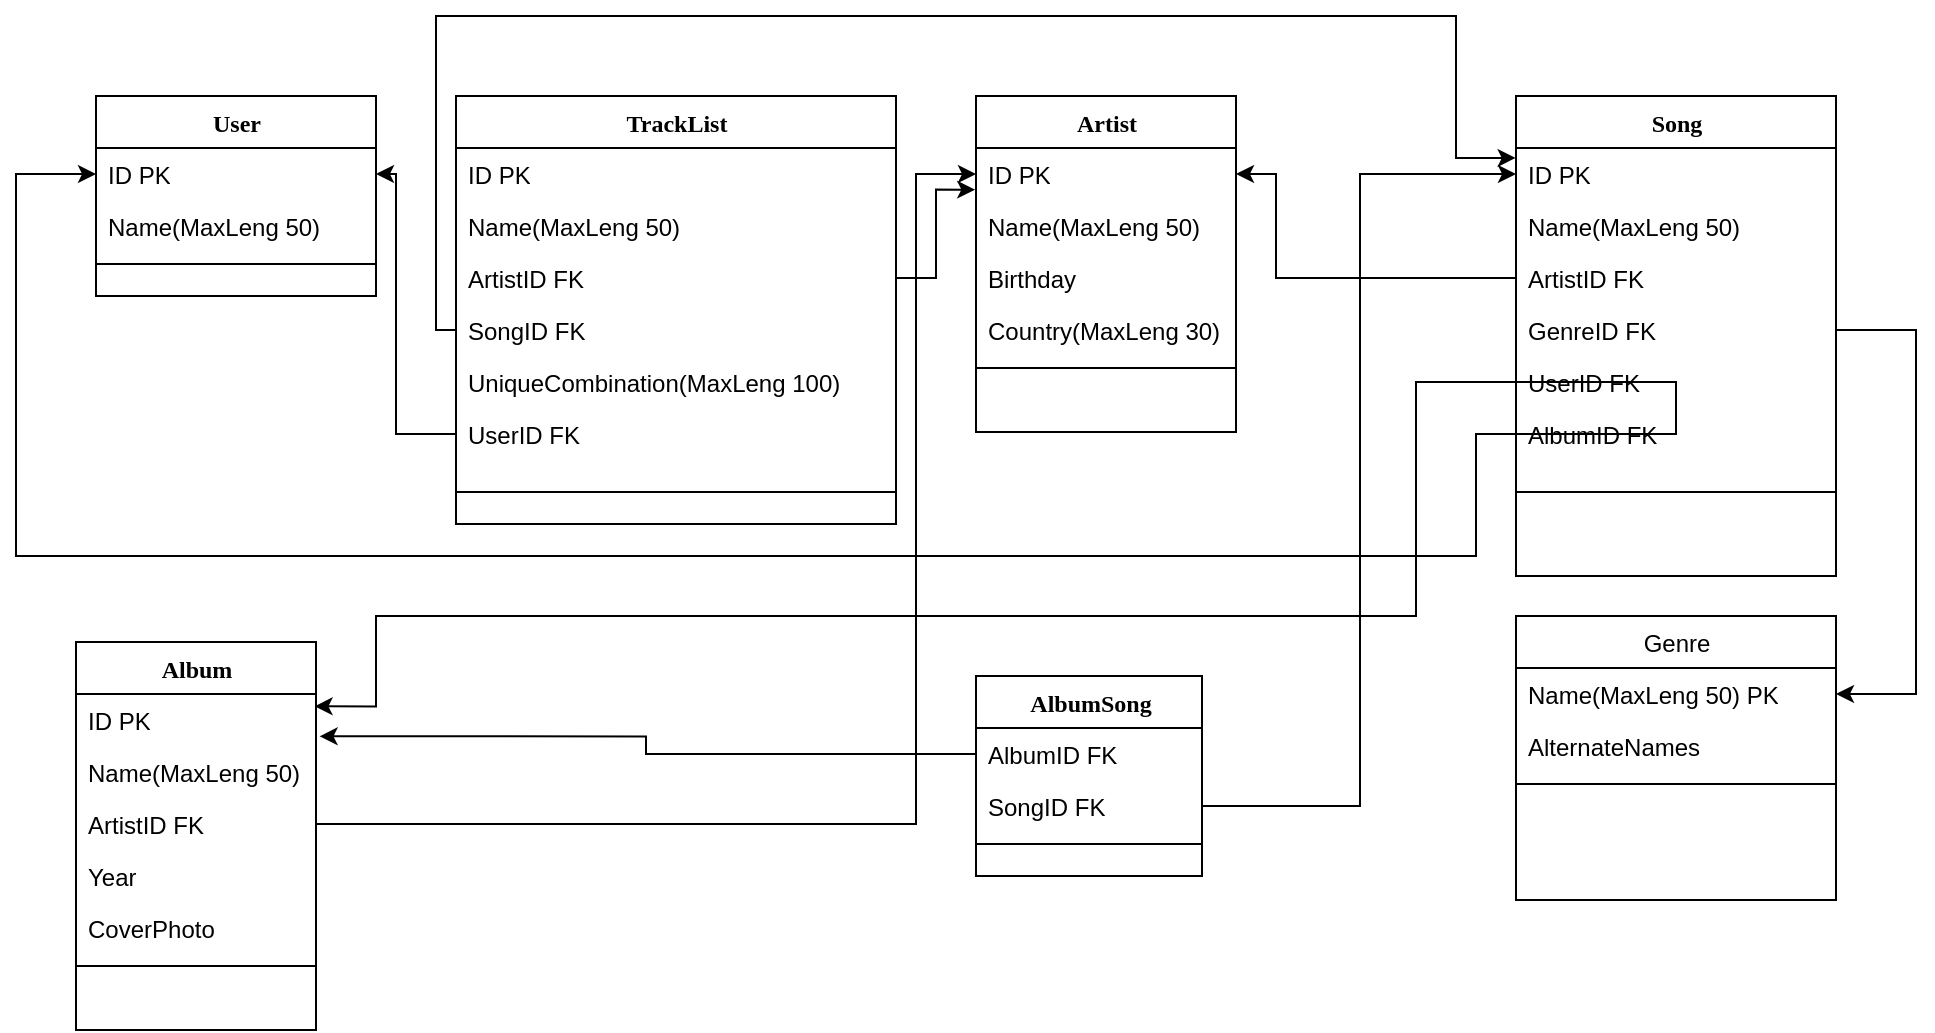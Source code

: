 <mxfile version="15.4.0" type="device"><diagram id="C5RBs43oDa-KdzZeNtuy" name="Page-1"><mxGraphModel dx="1112" dy="1769" grid="1" gridSize="10" guides="1" tooltips="1" connect="1" arrows="1" fold="1" page="1" pageScale="1" pageWidth="827" pageHeight="1169" math="0" shadow="0"><root><mxCell id="WIyWlLk6GJQsqaUBKTNV-0"/><mxCell id="WIyWlLk6GJQsqaUBKTNV-1" parent="WIyWlLk6GJQsqaUBKTNV-0"/><mxCell id="GbP-QJ0fSUSyQ376UGX5-36" value="User" style="swimlane;html=1;fontStyle=1;align=center;verticalAlign=top;childLayout=stackLayout;horizontal=1;startSize=26;horizontalStack=0;resizeParent=1;resizeLast=0;collapsible=1;marginBottom=0;swimlaneFillColor=#ffffff;rounded=0;shadow=0;comic=0;labelBackgroundColor=none;strokeWidth=1;fillColor=none;fontFamily=Verdana;fontSize=12" parent="WIyWlLk6GJQsqaUBKTNV-1" vertex="1"><mxGeometry x="320" y="-420" width="140" height="100" as="geometry"/></mxCell><mxCell id="GbP-QJ0fSUSyQ376UGX5-37" value="ID PK" style="text;html=1;strokeColor=none;fillColor=none;align=left;verticalAlign=top;spacingLeft=4;spacingRight=4;whiteSpace=wrap;overflow=hidden;rotatable=0;points=[[0,0.5],[1,0.5]];portConstraint=eastwest;" parent="GbP-QJ0fSUSyQ376UGX5-36" vertex="1"><mxGeometry y="26" width="140" height="26" as="geometry"/></mxCell><mxCell id="GbP-QJ0fSUSyQ376UGX5-38" value="Name(MaxLeng 50)" style="text;html=1;strokeColor=none;fillColor=none;align=left;verticalAlign=top;spacingLeft=4;spacingRight=4;whiteSpace=wrap;overflow=hidden;rotatable=0;points=[[0,0.5],[1,0.5]];portConstraint=eastwest;" parent="GbP-QJ0fSUSyQ376UGX5-36" vertex="1"><mxGeometry y="52" width="140" height="26" as="geometry"/></mxCell><mxCell id="GbP-QJ0fSUSyQ376UGX5-40" value="" style="line;html=1;strokeWidth=1;fillColor=none;align=left;verticalAlign=middle;spacingTop=-1;spacingLeft=3;spacingRight=3;rotatable=0;labelPosition=right;points=[];portConstraint=eastwest;" parent="GbP-QJ0fSUSyQ376UGX5-36" vertex="1"><mxGeometry y="78" width="140" height="12" as="geometry"/></mxCell><mxCell id="rVJdWZX9WofiVizOe1Ku-0" value="TrackList" style="swimlane;html=1;fontStyle=1;align=center;verticalAlign=top;childLayout=stackLayout;horizontal=1;startSize=26;horizontalStack=0;resizeParent=1;resizeLast=0;collapsible=1;marginBottom=0;swimlaneFillColor=#ffffff;rounded=0;shadow=0;comic=0;labelBackgroundColor=none;strokeWidth=1;fillColor=none;fontFamily=Verdana;fontSize=12" parent="WIyWlLk6GJQsqaUBKTNV-1" vertex="1"><mxGeometry x="500" y="-420" width="220" height="214" as="geometry"/></mxCell><mxCell id="rVJdWZX9WofiVizOe1Ku-1" value="ID PK" style="text;html=1;strokeColor=none;fillColor=none;align=left;verticalAlign=top;spacingLeft=4;spacingRight=4;whiteSpace=wrap;overflow=hidden;rotatable=0;points=[[0,0.5],[1,0.5]];portConstraint=eastwest;" parent="rVJdWZX9WofiVizOe1Ku-0" vertex="1"><mxGeometry y="26" width="220" height="26" as="geometry"/></mxCell><mxCell id="rVJdWZX9WofiVizOe1Ku-64" value="Name(MaxLeng 50)" style="text;html=1;strokeColor=none;fillColor=none;align=left;verticalAlign=top;spacingLeft=4;spacingRight=4;whiteSpace=wrap;overflow=hidden;rotatable=0;points=[[0,0.5],[1,0.5]];portConstraint=eastwest;" parent="rVJdWZX9WofiVizOe1Ku-0" vertex="1"><mxGeometry y="52" width="220" height="26" as="geometry"/></mxCell><mxCell id="rVJdWZX9WofiVizOe1Ku-4" value="ArtistID FK" style="text;html=1;strokeColor=none;fillColor=none;align=left;verticalAlign=top;spacingLeft=4;spacingRight=4;whiteSpace=wrap;overflow=hidden;rotatable=0;points=[[0,0.5],[1,0.5]];portConstraint=eastwest;" parent="rVJdWZX9WofiVizOe1Ku-0" vertex="1"><mxGeometry y="78" width="220" height="26" as="geometry"/></mxCell><mxCell id="rVJdWZX9WofiVizOe1Ku-5" value="SongID FK" style="text;html=1;strokeColor=none;fillColor=none;align=left;verticalAlign=top;spacingLeft=4;spacingRight=4;whiteSpace=wrap;overflow=hidden;rotatable=0;points=[[0,0.5],[1,0.5]];portConstraint=eastwest;" parent="rVJdWZX9WofiVizOe1Ku-0" vertex="1"><mxGeometry y="104" width="220" height="26" as="geometry"/></mxCell><mxCell id="rVJdWZX9WofiVizOe1Ku-6" value="UniqueCombination(MaxLeng 100)" style="text;html=1;strokeColor=none;fillColor=none;align=left;verticalAlign=top;spacingLeft=4;spacingRight=4;whiteSpace=wrap;overflow=hidden;rotatable=0;points=[[0,0.5],[1,0.5]];portConstraint=eastwest;" parent="rVJdWZX9WofiVizOe1Ku-0" vertex="1"><mxGeometry y="130" width="220" height="26" as="geometry"/></mxCell><mxCell id="rVJdWZX9WofiVizOe1Ku-7" value="UserID FK" style="text;html=1;strokeColor=none;fillColor=none;align=left;verticalAlign=top;spacingLeft=4;spacingRight=4;whiteSpace=wrap;overflow=hidden;rotatable=0;points=[[0,0.5],[1,0.5]];portConstraint=eastwest;" parent="rVJdWZX9WofiVizOe1Ku-0" vertex="1"><mxGeometry y="156" width="220" height="26" as="geometry"/></mxCell><mxCell id="rVJdWZX9WofiVizOe1Ku-3" value="" style="line;html=1;strokeWidth=1;fillColor=none;align=left;verticalAlign=middle;spacingTop=-1;spacingLeft=3;spacingRight=3;rotatable=0;labelPosition=right;points=[];portConstraint=eastwest;" parent="rVJdWZX9WofiVizOe1Ku-0" vertex="1"><mxGeometry y="182" width="220" height="32" as="geometry"/></mxCell><mxCell id="rVJdWZX9WofiVizOe1Ku-8" value="Album" style="swimlane;html=1;fontStyle=1;align=center;verticalAlign=top;childLayout=stackLayout;horizontal=1;startSize=26;horizontalStack=0;resizeParent=1;resizeLast=0;collapsible=1;marginBottom=0;swimlaneFillColor=#ffffff;rounded=0;shadow=0;comic=0;labelBackgroundColor=none;strokeWidth=1;fillColor=none;fontFamily=Verdana;fontSize=12" parent="WIyWlLk6GJQsqaUBKTNV-1" vertex="1"><mxGeometry x="310" y="-147" width="120" height="194" as="geometry"/></mxCell><mxCell id="rVJdWZX9WofiVizOe1Ku-9" value="ID PK" style="text;html=1;strokeColor=none;fillColor=none;align=left;verticalAlign=top;spacingLeft=4;spacingRight=4;whiteSpace=wrap;overflow=hidden;rotatable=0;points=[[0,0.5],[1,0.5]];portConstraint=eastwest;" parent="rVJdWZX9WofiVizOe1Ku-8" vertex="1"><mxGeometry y="26" width="120" height="26" as="geometry"/></mxCell><mxCell id="rVJdWZX9WofiVizOe1Ku-68" value="Name(MaxLeng 50)" style="text;html=1;strokeColor=none;fillColor=none;align=left;verticalAlign=top;spacingLeft=4;spacingRight=4;whiteSpace=wrap;overflow=hidden;rotatable=0;points=[[0,0.5],[1,0.5]];portConstraint=eastwest;" parent="rVJdWZX9WofiVizOe1Ku-8" vertex="1"><mxGeometry y="52" width="120" height="26" as="geometry"/></mxCell><mxCell id="rVJdWZX9WofiVizOe1Ku-12" value="ArtistID FK" style="text;html=1;strokeColor=none;fillColor=none;align=left;verticalAlign=top;spacingLeft=4;spacingRight=4;whiteSpace=wrap;overflow=hidden;rotatable=0;points=[[0,0.5],[1,0.5]];portConstraint=eastwest;" parent="rVJdWZX9WofiVizOe1Ku-8" vertex="1"><mxGeometry y="78" width="120" height="26" as="geometry"/></mxCell><mxCell id="rVJdWZX9WofiVizOe1Ku-13" value="Year" style="text;html=1;strokeColor=none;fillColor=none;align=left;verticalAlign=top;spacingLeft=4;spacingRight=4;whiteSpace=wrap;overflow=hidden;rotatable=0;points=[[0,0.5],[1,0.5]];portConstraint=eastwest;" parent="rVJdWZX9WofiVizOe1Ku-8" vertex="1"><mxGeometry y="104" width="120" height="26" as="geometry"/></mxCell><mxCell id="rVJdWZX9WofiVizOe1Ku-14" value="CoverPhoto" style="text;html=1;strokeColor=none;fillColor=none;align=left;verticalAlign=top;spacingLeft=4;spacingRight=4;whiteSpace=wrap;overflow=hidden;rotatable=0;points=[[0,0.5],[1,0.5]];portConstraint=eastwest;" parent="rVJdWZX9WofiVizOe1Ku-8" vertex="1"><mxGeometry y="130" width="120" height="26" as="geometry"/></mxCell><mxCell id="rVJdWZX9WofiVizOe1Ku-11" value="" style="line;html=1;strokeWidth=1;fillColor=none;align=left;verticalAlign=middle;spacingTop=-1;spacingLeft=3;spacingRight=3;rotatable=0;labelPosition=right;points=[];portConstraint=eastwest;" parent="rVJdWZX9WofiVizOe1Ku-8" vertex="1"><mxGeometry y="156" width="120" height="12" as="geometry"/></mxCell><mxCell id="rVJdWZX9WofiVizOe1Ku-15" value="Artist" style="swimlane;html=1;fontStyle=1;align=center;verticalAlign=top;childLayout=stackLayout;horizontal=1;startSize=26;horizontalStack=0;resizeParent=1;resizeLast=0;collapsible=1;marginBottom=0;swimlaneFillColor=#ffffff;rounded=0;shadow=0;comic=0;labelBackgroundColor=none;strokeWidth=1;fillColor=none;fontFamily=Verdana;fontSize=12" parent="WIyWlLk6GJQsqaUBKTNV-1" vertex="1"><mxGeometry x="760" y="-420" width="130" height="168" as="geometry"/></mxCell><mxCell id="rVJdWZX9WofiVizOe1Ku-16" value="ID PK" style="text;html=1;strokeColor=none;fillColor=none;align=left;verticalAlign=top;spacingLeft=4;spacingRight=4;whiteSpace=wrap;overflow=hidden;rotatable=0;points=[[0,0.5],[1,0.5]];portConstraint=eastwest;" parent="rVJdWZX9WofiVizOe1Ku-15" vertex="1"><mxGeometry y="26" width="130" height="26" as="geometry"/></mxCell><mxCell id="rVJdWZX9WofiVizOe1Ku-65" value="Name(MaxLeng 50)" style="text;html=1;strokeColor=none;fillColor=none;align=left;verticalAlign=top;spacingLeft=4;spacingRight=4;whiteSpace=wrap;overflow=hidden;rotatable=0;points=[[0,0.5],[1,0.5]];portConstraint=eastwest;" parent="rVJdWZX9WofiVizOe1Ku-15" vertex="1"><mxGeometry y="52" width="130" height="26" as="geometry"/></mxCell><mxCell id="rVJdWZX9WofiVizOe1Ku-19" value="Birthday" style="text;html=1;strokeColor=none;fillColor=none;align=left;verticalAlign=top;spacingLeft=4;spacingRight=4;whiteSpace=wrap;overflow=hidden;rotatable=0;points=[[0,0.5],[1,0.5]];portConstraint=eastwest;" parent="rVJdWZX9WofiVizOe1Ku-15" vertex="1"><mxGeometry y="78" width="130" height="26" as="geometry"/></mxCell><mxCell id="rVJdWZX9WofiVizOe1Ku-20" value="Country(MaxLeng 30)" style="text;html=1;strokeColor=none;fillColor=none;align=left;verticalAlign=top;spacingLeft=4;spacingRight=4;whiteSpace=wrap;overflow=hidden;rotatable=0;points=[[0,0.5],[1,0.5]];portConstraint=eastwest;" parent="rVJdWZX9WofiVizOe1Ku-15" vertex="1"><mxGeometry y="104" width="130" height="26" as="geometry"/></mxCell><mxCell id="rVJdWZX9WofiVizOe1Ku-21" value="" style="line;html=1;strokeWidth=1;fillColor=none;align=left;verticalAlign=middle;spacingTop=-1;spacingLeft=3;spacingRight=3;rotatable=0;labelPosition=right;points=[];portConstraint=eastwest;" parent="rVJdWZX9WofiVizOe1Ku-15" vertex="1"><mxGeometry y="130" width="130" height="12" as="geometry"/></mxCell><mxCell id="rVJdWZX9WofiVizOe1Ku-22" value="AlbumSong" style="swimlane;html=1;fontStyle=1;align=center;verticalAlign=top;childLayout=stackLayout;horizontal=1;startSize=26;horizontalStack=0;resizeParent=1;resizeLast=0;collapsible=1;marginBottom=0;swimlaneFillColor=#ffffff;rounded=0;shadow=0;comic=0;labelBackgroundColor=none;strokeWidth=1;fillColor=none;fontFamily=Verdana;fontSize=12" parent="WIyWlLk6GJQsqaUBKTNV-1" vertex="1"><mxGeometry x="760" y="-130" width="113" height="100" as="geometry"/></mxCell><mxCell id="rVJdWZX9WofiVizOe1Ku-23" value="AlbumID FK" style="text;html=1;strokeColor=none;fillColor=none;align=left;verticalAlign=top;spacingLeft=4;spacingRight=4;whiteSpace=wrap;overflow=hidden;rotatable=0;points=[[0,0.5],[1,0.5]];portConstraint=eastwest;" parent="rVJdWZX9WofiVizOe1Ku-22" vertex="1"><mxGeometry y="26" width="113" height="26" as="geometry"/></mxCell><mxCell id="rVJdWZX9WofiVizOe1Ku-24" value="SongID FK" style="text;html=1;strokeColor=none;fillColor=none;align=left;verticalAlign=top;spacingLeft=4;spacingRight=4;whiteSpace=wrap;overflow=hidden;rotatable=0;points=[[0,0.5],[1,0.5]];portConstraint=eastwest;" parent="rVJdWZX9WofiVizOe1Ku-22" vertex="1"><mxGeometry y="52" width="113" height="26" as="geometry"/></mxCell><mxCell id="rVJdWZX9WofiVizOe1Ku-28" value="" style="line;html=1;strokeWidth=1;fillColor=none;align=left;verticalAlign=middle;spacingTop=-1;spacingLeft=3;spacingRight=3;rotatable=0;labelPosition=right;points=[];portConstraint=eastwest;" parent="rVJdWZX9WofiVizOe1Ku-22" vertex="1"><mxGeometry y="78" width="113" height="12" as="geometry"/></mxCell><mxCell id="rVJdWZX9WofiVizOe1Ku-29" value="Song" style="swimlane;html=1;fontStyle=1;align=center;verticalAlign=top;childLayout=stackLayout;horizontal=1;startSize=26;horizontalStack=0;resizeParent=1;resizeLast=0;collapsible=1;marginBottom=0;swimlaneFillColor=#ffffff;rounded=0;shadow=0;comic=0;labelBackgroundColor=none;strokeWidth=1;fillColor=none;fontFamily=Verdana;fontSize=12" parent="WIyWlLk6GJQsqaUBKTNV-1" vertex="1"><mxGeometry x="1030" y="-420" width="160" height="240" as="geometry"><mxRectangle x="1030" y="-420" width="70" height="26" as="alternateBounds"/></mxGeometry></mxCell><mxCell id="rVJdWZX9WofiVizOe1Ku-30" value="ID PK" style="text;html=1;strokeColor=none;fillColor=none;align=left;verticalAlign=top;spacingLeft=4;spacingRight=4;whiteSpace=wrap;overflow=hidden;rotatable=0;points=[[0,0.5],[1,0.5]];portConstraint=eastwest;" parent="rVJdWZX9WofiVizOe1Ku-29" vertex="1"><mxGeometry y="26" width="160" height="26" as="geometry"/></mxCell><mxCell id="rVJdWZX9WofiVizOe1Ku-66" value="Name(MaxLeng 50)" style="text;html=1;strokeColor=none;fillColor=none;align=left;verticalAlign=top;spacingLeft=4;spacingRight=4;whiteSpace=wrap;overflow=hidden;rotatable=0;points=[[0,0.5],[1,0.5]];portConstraint=eastwest;" parent="rVJdWZX9WofiVizOe1Ku-29" vertex="1"><mxGeometry y="52" width="160" height="26" as="geometry"/></mxCell><mxCell id="rVJdWZX9WofiVizOe1Ku-32" value="ArtistID FK" style="text;html=1;strokeColor=none;fillColor=none;align=left;verticalAlign=top;spacingLeft=4;spacingRight=4;whiteSpace=wrap;overflow=hidden;rotatable=0;points=[[0,0.5],[1,0.5]];portConstraint=eastwest;" parent="rVJdWZX9WofiVizOe1Ku-29" vertex="1"><mxGeometry y="78" width="160" height="26" as="geometry"/></mxCell><mxCell id="rVJdWZX9WofiVizOe1Ku-34" value="GenreID FK" style="text;html=1;strokeColor=none;fillColor=none;align=left;verticalAlign=top;spacingLeft=4;spacingRight=4;whiteSpace=wrap;overflow=hidden;rotatable=0;points=[[0,0.5],[1,0.5]];portConstraint=eastwest;" parent="rVJdWZX9WofiVizOe1Ku-29" vertex="1"><mxGeometry y="104" width="160" height="26" as="geometry"/></mxCell><mxCell id="rVJdWZX9WofiVizOe1Ku-35" value="UserID FK" style="text;html=1;strokeColor=none;fillColor=none;align=left;verticalAlign=top;spacingLeft=4;spacingRight=4;whiteSpace=wrap;overflow=hidden;rotatable=0;points=[[0,0.5],[1,0.5]];portConstraint=eastwest;" parent="rVJdWZX9WofiVizOe1Ku-29" vertex="1"><mxGeometry y="130" width="160" height="26" as="geometry"/></mxCell><mxCell id="rVJdWZX9WofiVizOe1Ku-37" value="AlbumID FK" style="text;html=1;strokeColor=none;fillColor=none;align=left;verticalAlign=top;spacingLeft=4;spacingRight=4;whiteSpace=wrap;overflow=hidden;rotatable=0;points=[[0,0.5],[1,0.5]];portConstraint=eastwest;" parent="rVJdWZX9WofiVizOe1Ku-29" vertex="1"><mxGeometry y="156" width="160" height="26" as="geometry"/></mxCell><mxCell id="rVJdWZX9WofiVizOe1Ku-36" value="" style="line;html=1;strokeWidth=1;fillColor=none;align=left;verticalAlign=middle;spacingTop=-1;spacingLeft=3;spacingRight=3;rotatable=0;labelPosition=right;points=[];portConstraint=eastwest;" parent="rVJdWZX9WofiVizOe1Ku-29" vertex="1"><mxGeometry y="182" width="160" height="32" as="geometry"/></mxCell><mxCell id="rVJdWZX9WofiVizOe1Ku-38" value="&lt;span style=&quot;font-family: &amp;#34;helvetica&amp;#34; ; font-weight: 400 ; text-align: left&quot;&gt;Genre&lt;/span&gt;" style="swimlane;html=1;fontStyle=1;align=center;verticalAlign=top;childLayout=stackLayout;horizontal=1;startSize=26;horizontalStack=0;resizeParent=1;resizeLast=0;collapsible=1;marginBottom=0;swimlaneFillColor=#ffffff;rounded=0;shadow=0;comic=0;labelBackgroundColor=none;strokeWidth=1;fillColor=none;fontFamily=Verdana;fontSize=12" parent="WIyWlLk6GJQsqaUBKTNV-1" vertex="1"><mxGeometry x="1030" y="-160" width="160" height="142" as="geometry"/></mxCell><mxCell id="rVJdWZX9WofiVizOe1Ku-67" value="Name(MaxLeng 50) PK" style="text;html=1;strokeColor=none;fillColor=none;align=left;verticalAlign=top;spacingLeft=4;spacingRight=4;whiteSpace=wrap;overflow=hidden;rotatable=0;points=[[0,0.5],[1,0.5]];portConstraint=eastwest;" parent="rVJdWZX9WofiVizOe1Ku-38" vertex="1"><mxGeometry y="26" width="160" height="26" as="geometry"/></mxCell><mxCell id="rVJdWZX9WofiVizOe1Ku-39" value="AlternateNames" style="text;html=1;strokeColor=none;fillColor=none;align=left;verticalAlign=top;spacingLeft=4;spacingRight=4;whiteSpace=wrap;overflow=hidden;rotatable=0;points=[[0,0.5],[1,0.5]];portConstraint=eastwest;" parent="rVJdWZX9WofiVizOe1Ku-38" vertex="1"><mxGeometry y="52" width="160" height="26" as="geometry"/></mxCell><mxCell id="rVJdWZX9WofiVizOe1Ku-41" value="" style="line;html=1;strokeWidth=1;fillColor=none;align=left;verticalAlign=middle;spacingTop=-1;spacingLeft=3;spacingRight=3;rotatable=0;labelPosition=right;points=[];portConstraint=eastwest;" parent="rVJdWZX9WofiVizOe1Ku-38" vertex="1"><mxGeometry y="78" width="160" height="12" as="geometry"/></mxCell><mxCell id="rVJdWZX9WofiVizOe1Ku-46" style="edgeStyle=orthogonalEdgeStyle;rounded=0;orthogonalLoop=1;jettySize=auto;html=1;entryX=1;entryY=0.5;entryDx=0;entryDy=0;" parent="WIyWlLk6GJQsqaUBKTNV-1" source="rVJdWZX9WofiVizOe1Ku-7" target="GbP-QJ0fSUSyQ376UGX5-37" edge="1"><mxGeometry relative="1" as="geometry"><Array as="points"><mxPoint x="470" y="-251"/><mxPoint x="470" y="-381"/></Array></mxGeometry></mxCell><mxCell id="rVJdWZX9WofiVizOe1Ku-51" style="edgeStyle=orthogonalEdgeStyle;rounded=0;orthogonalLoop=1;jettySize=auto;html=1;exitX=0;exitY=0.5;exitDx=0;exitDy=0;entryX=-0.001;entryY=0.192;entryDx=0;entryDy=0;entryPerimeter=0;" parent="WIyWlLk6GJQsqaUBKTNV-1" source="rVJdWZX9WofiVizOe1Ku-5" target="rVJdWZX9WofiVizOe1Ku-30" edge="1"><mxGeometry relative="1" as="geometry"><Array as="points"><mxPoint x="490" y="-303"/><mxPoint x="490" y="-460"/><mxPoint x="1000" y="-460"/><mxPoint x="1000" y="-389"/></Array></mxGeometry></mxCell><mxCell id="rVJdWZX9WofiVizOe1Ku-53" style="edgeStyle=orthogonalEdgeStyle;rounded=0;orthogonalLoop=1;jettySize=auto;html=1;exitX=1;exitY=0.5;exitDx=0;exitDy=0;entryX=1;entryY=0.5;entryDx=0;entryDy=0;" parent="WIyWlLk6GJQsqaUBKTNV-1" source="rVJdWZX9WofiVizOe1Ku-34" edge="1"><mxGeometry relative="1" as="geometry"><mxPoint x="1190" y="-121" as="targetPoint"/><Array as="points"><mxPoint x="1230" y="-303"/><mxPoint x="1230" y="-121"/></Array></mxGeometry></mxCell><mxCell id="rVJdWZX9WofiVizOe1Ku-54" style="edgeStyle=orthogonalEdgeStyle;rounded=0;orthogonalLoop=1;jettySize=auto;html=1;entryX=0;entryY=0.5;entryDx=0;entryDy=0;" parent="WIyWlLk6GJQsqaUBKTNV-1" source="rVJdWZX9WofiVizOe1Ku-35" target="GbP-QJ0fSUSyQ376UGX5-37" edge="1"><mxGeometry relative="1" as="geometry"><Array as="points"><mxPoint x="1010" y="-251"/><mxPoint x="1010" y="-190"/><mxPoint x="280" y="-190"/><mxPoint x="280" y="-381"/></Array></mxGeometry></mxCell><mxCell id="rVJdWZX9WofiVizOe1Ku-56" style="edgeStyle=orthogonalEdgeStyle;rounded=0;orthogonalLoop=1;jettySize=auto;html=1;entryX=0;entryY=0.5;entryDx=0;entryDy=0;" parent="WIyWlLk6GJQsqaUBKTNV-1" source="rVJdWZX9WofiVizOe1Ku-24" target="rVJdWZX9WofiVizOe1Ku-30" edge="1"><mxGeometry relative="1" as="geometry"><Array as="points"><mxPoint x="952" y="-65"/><mxPoint x="952" y="-381"/></Array></mxGeometry></mxCell><mxCell id="rVJdWZX9WofiVizOe1Ku-58" style="edgeStyle=orthogonalEdgeStyle;rounded=0;orthogonalLoop=1;jettySize=auto;html=1;entryX=0.994;entryY=0.237;entryDx=0;entryDy=0;entryPerimeter=0;" parent="WIyWlLk6GJQsqaUBKTNV-1" source="rVJdWZX9WofiVizOe1Ku-37" target="rVJdWZX9WofiVizOe1Ku-9" edge="1"><mxGeometry relative="1" as="geometry"><Array as="points"><mxPoint x="980" y="-277"/><mxPoint x="980" y="-160"/><mxPoint x="460" y="-160"/><mxPoint x="460" y="-115"/></Array></mxGeometry></mxCell><mxCell id="rVJdWZX9WofiVizOe1Ku-60" style="edgeStyle=orthogonalEdgeStyle;rounded=0;orthogonalLoop=1;jettySize=auto;html=1;exitX=0;exitY=0.5;exitDx=0;exitDy=0;entryX=1;entryY=0.5;entryDx=0;entryDy=0;" parent="WIyWlLk6GJQsqaUBKTNV-1" source="rVJdWZX9WofiVizOe1Ku-32" target="rVJdWZX9WofiVizOe1Ku-16" edge="1"><mxGeometry relative="1" as="geometry"><Array as="points"><mxPoint x="910" y="-329"/><mxPoint x="910" y="-381"/></Array></mxGeometry></mxCell><mxCell id="rVJdWZX9WofiVizOe1Ku-61" style="edgeStyle=orthogonalEdgeStyle;rounded=0;orthogonalLoop=1;jettySize=auto;html=1;" parent="WIyWlLk6GJQsqaUBKTNV-1" source="rVJdWZX9WofiVizOe1Ku-12" target="rVJdWZX9WofiVizOe1Ku-16" edge="1"><mxGeometry relative="1" as="geometry"><Array as="points"><mxPoint x="730" y="-56"/><mxPoint x="730" y="-381"/></Array></mxGeometry></mxCell><mxCell id="rVJdWZX9WofiVizOe1Ku-62" style="edgeStyle=orthogonalEdgeStyle;rounded=0;orthogonalLoop=1;jettySize=auto;html=1;entryX=-0.003;entryY=0.801;entryDx=0;entryDy=0;entryPerimeter=0;" parent="WIyWlLk6GJQsqaUBKTNV-1" source="rVJdWZX9WofiVizOe1Ku-4" target="rVJdWZX9WofiVizOe1Ku-16" edge="1"><mxGeometry relative="1" as="geometry"/></mxCell><mxCell id="rVJdWZX9WofiVizOe1Ku-63" style="edgeStyle=orthogonalEdgeStyle;rounded=0;orthogonalLoop=1;jettySize=auto;html=1;entryX=1.015;entryY=0.814;entryDx=0;entryDy=0;entryPerimeter=0;" parent="WIyWlLk6GJQsqaUBKTNV-1" source="rVJdWZX9WofiVizOe1Ku-23" target="rVJdWZX9WofiVizOe1Ku-9" edge="1"><mxGeometry relative="1" as="geometry"><mxPoint x="440" y="-101" as="targetPoint"/></mxGeometry></mxCell></root></mxGraphModel></diagram></mxfile>
